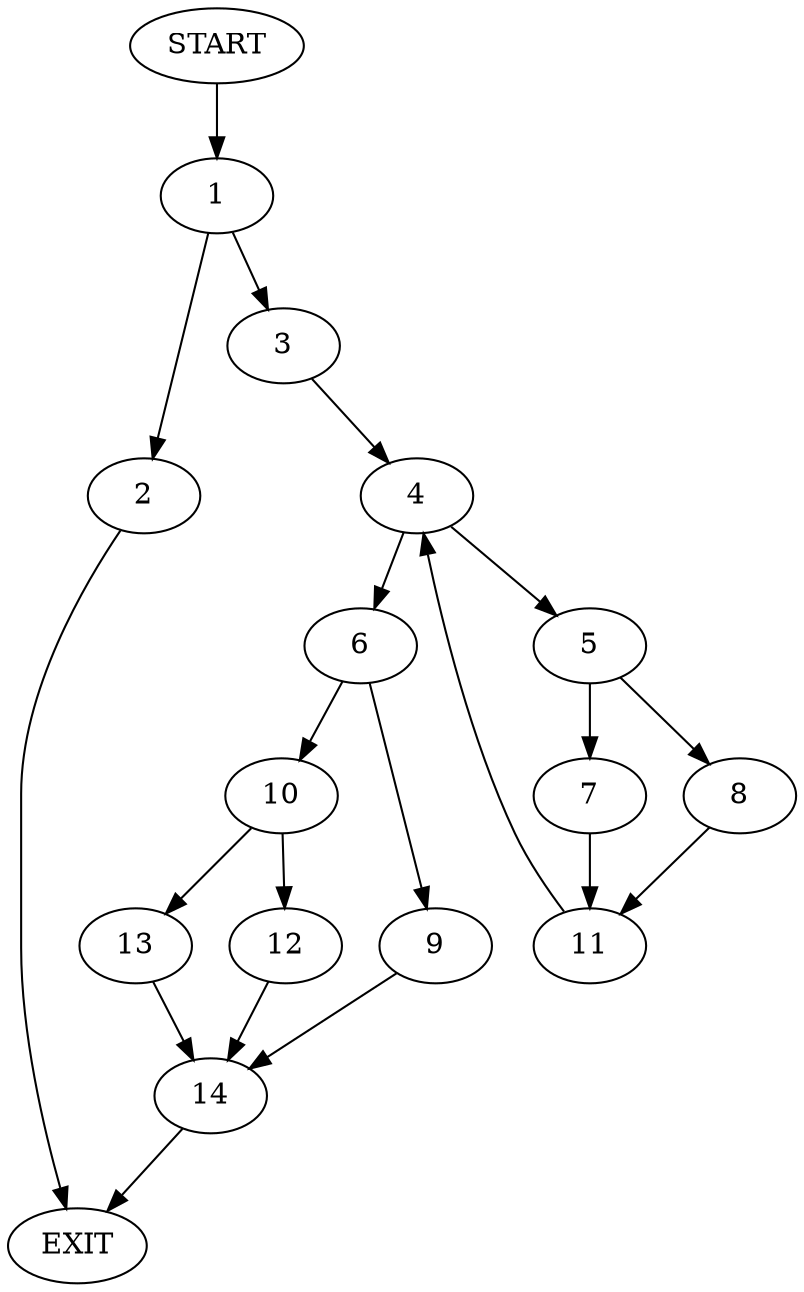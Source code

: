 digraph {
0 [label="START"]
15 [label="EXIT"]
0 -> 1
1 -> 2
1 -> 3
3 -> 4
2 -> 15
4 -> 5
4 -> 6
5 -> 7
5 -> 8
6 -> 9
6 -> 10
8 -> 11
7 -> 11
11 -> 4
10 -> 12
10 -> 13
9 -> 14
14 -> 15
13 -> 14
12 -> 14
}
